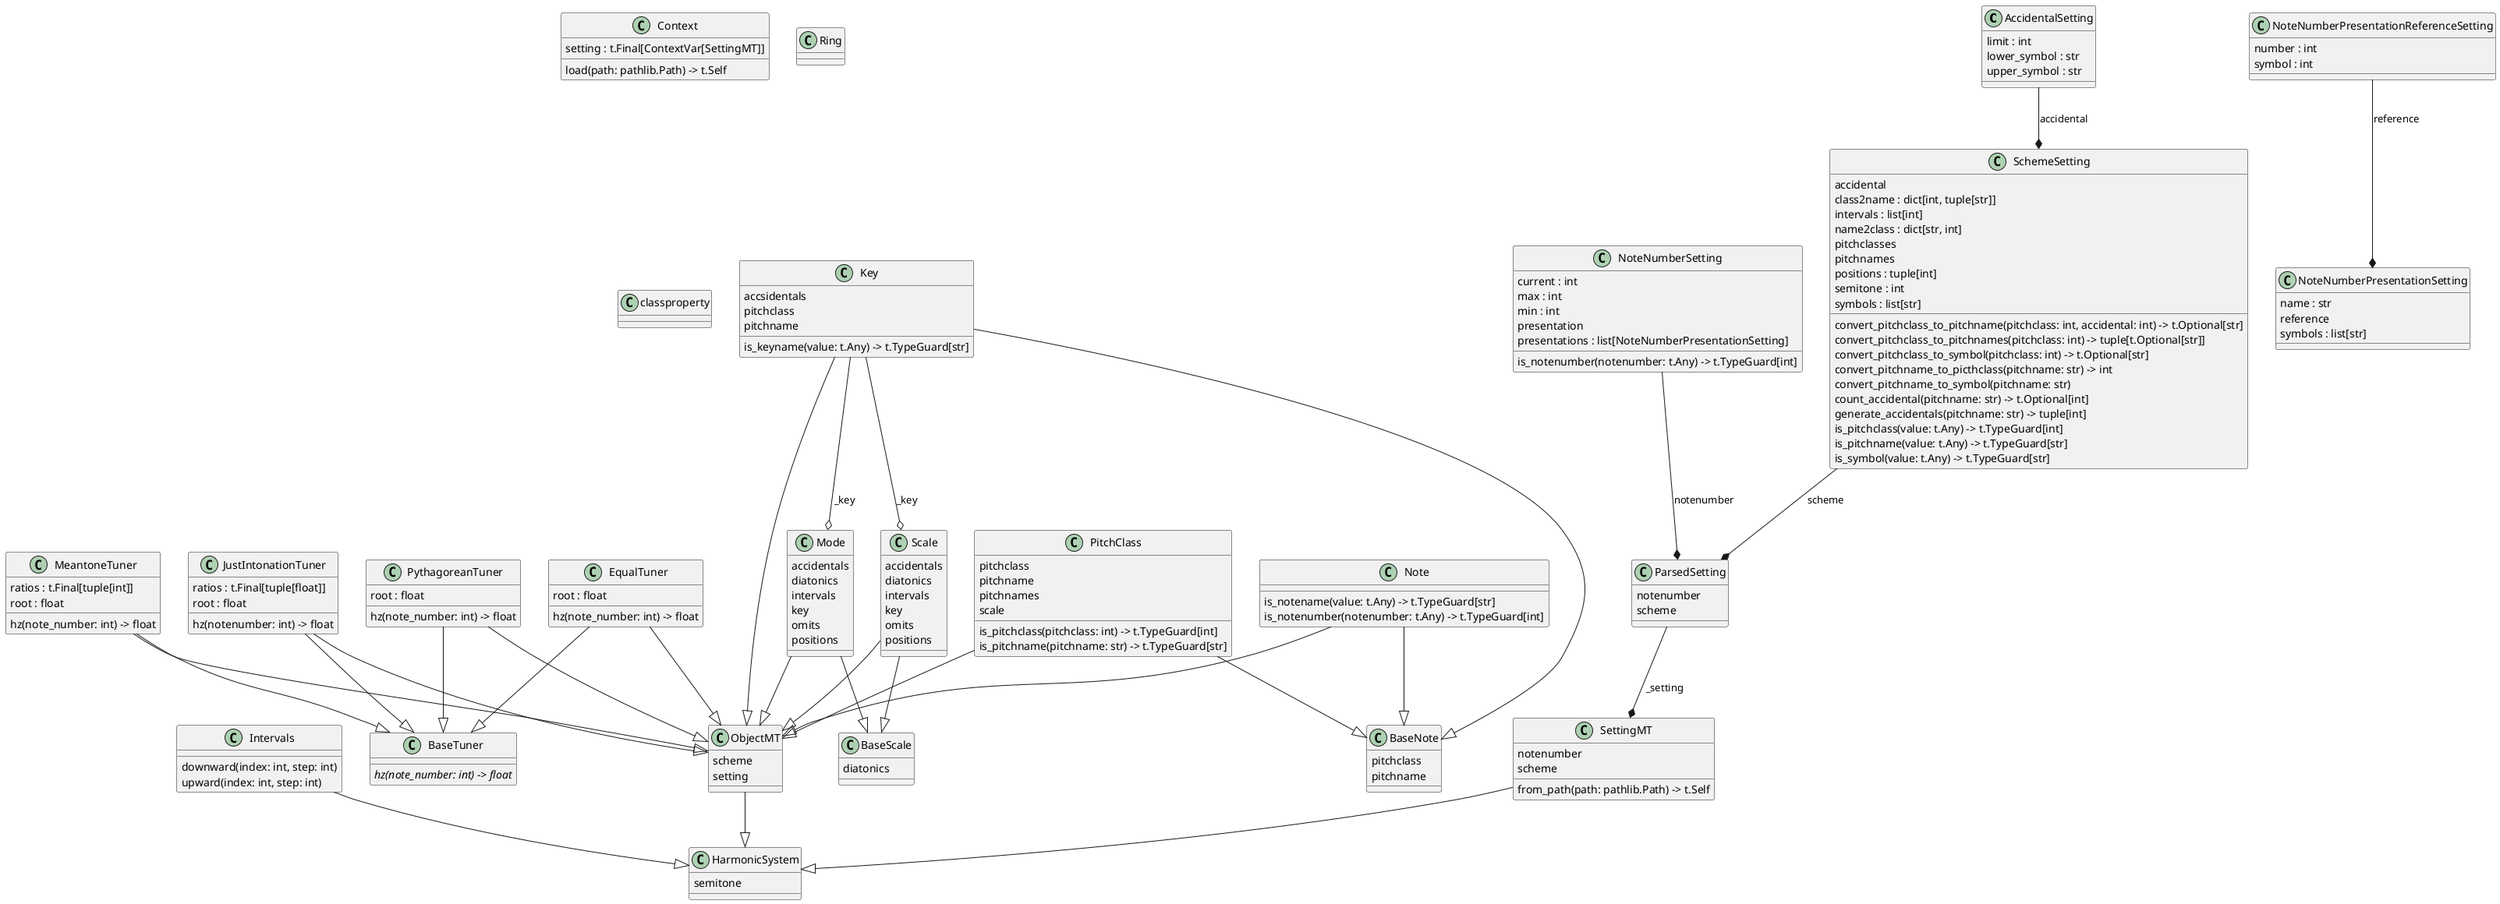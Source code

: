 @startuml classes
set namespaceSeparator none
class "AccidentalSetting" as mt._core.settings.scheme.AccidentalSetting {
  limit : int
  lower_symbol : str
  upper_symbol : str
}
class "BaseNote" as mt.note._base.BaseNote {
  pitchclass
  pitchname
}
class "BaseScale" as mt.scale._base.BaseScale {
  diatonics
}
class "BaseTuner" as mt.tuner._base.BaseTuner {
  {abstract}hz(note_number: int) -> float
}
class "Context" as mt.utils.context.Context {
  setting : t.Final[ContextVar[SettingMT]]
  load(path: pathlib.Path) -> t.Self
}
class "EqualTuner" as mt.tuner.tuner.EqualTuner {
  root : float
  hz(note_number: int) -> float
}
class "HarmonicSystem" as mt._core.shared.harmonicsystem.HarmonicSystem {
  semitone
}
class "Intervals" as mt._core.shared.intervals.Intervals {
  downward(index: int, step: int)
  upward(index: int, step: int)
}
class "JustIntonationTuner" as mt.tuner.tuner.JustIntonationTuner {
  ratios : t.Final[tuple[float]]
  root : float
  hz(notenumber: int) -> float
}
class "Key" as mt.note.key.Key {
  accsidentals
  pitchclass
  pitchname
  is_keyname(value: t.Any) -> t.TypeGuard[str]
}
class "MeantoneTuner" as mt.tuner.tuner.MeantoneTuner {
  ratios : t.Final[tuple[int]]
  root : float
  hz(note_number: int) -> float
}
class "Mode" as mt.scale.mode.Mode {
  accidentals
  diatonics
  intervals
  key
  omits
  positions
}
class "Note" as mt.note.note.Note {
  is_notename(value: t.Any) -> t.TypeGuard[str]
  is_notenumber(notenumber: t.Any) -> t.TypeGuard[int]
}
class "NoteNumberPresentationReferenceSetting" as mt._core.settings.notenumber_presentation.NoteNumberPresentationReferenceSetting {
  number : int
  symbol : int
}
class "NoteNumberPresentationSetting" as mt._core.settings.notenumber_presentation.NoteNumberPresentationSetting {
  name : str
  reference
  symbols : list[str]
}
class "NoteNumberSetting" as mt._core.settings.notenumber.NoteNumberSetting {
  current : int
  max : int
  min : int
  presentation
  presentations : list[NoteNumberPresentationSetting]
  is_notenumber(notenumber: t.Any) -> t.TypeGuard[int]
}
class "ObjectMT" as mt._core.object.ObjectMT {
  scheme
  setting
}
class "ParsedSetting" as mt._core.settings.setting.ParsedSetting {
  notenumber
  scheme
}
class "PitchClass" as mt.note.pitchclass.PitchClass {
  pitchclass
  pitchname
  pitchnames
  scale
  is_pitchclass(pitchclass: int) -> t.TypeGuard[int]
  is_pitchname(pitchname: str) -> t.TypeGuard[str]
}
class "PythagoreanTuner" as mt.tuner.tuner.PythagoreanTuner {
  root : float
  hz(note_number: int) -> float
}
class "Ring" as mt._core.interfaces.ring.Ring {
}
class "Scale" as mt.scale.scale.Scale {
  accidentals
  diatonics
  intervals
  key
  omits
  positions
}
class "SchemeSetting" as mt._core.settings.scheme.SchemeSetting {
  accidental
  class2name : dict[int, tuple[str]]
  intervals : list[int]
  name2class : dict[str, int]
  pitchclasses
  pitchnames
  positions : tuple[int]
  semitone : int
  symbols : list[str]
  convert_pitchclass_to_pitchname(pitchclass: int, accidental: int) -> t.Optional[str]
  convert_pitchclass_to_pitchnames(pitchclass: int) -> tuple[t.Optional[str]]
  convert_pitchclass_to_symbol(pitchclass: int) -> t.Optional[str]
  convert_pitchname_to_picthclass(pitchname: str) -> int
  convert_pitchname_to_symbol(pitchname: str)
  count_accidental(pitchname: str) -> t.Optional[int]
  generate_accidentals(pitchname: str) -> tuple[int]
  is_pitchclass(value: t.Any) -> t.TypeGuard[int]
  is_pitchname(value: t.Any) -> t.TypeGuard[str]
  is_symbol(value: t.Any) -> t.TypeGuard[str]
}
class "SettingMT" as mt._core.setting.SettingMT {
  notenumber
  scheme
  from_path(path: pathlib.Path) -> t.Self
}
class "classproperty" as mt._core.utils.decorators.classproperty {
}
mt._core.object.ObjectMT --|> mt._core.shared.harmonicsystem.HarmonicSystem
mt._core.setting.SettingMT --|> mt._core.shared.harmonicsystem.HarmonicSystem
mt._core.shared.intervals.Intervals --|> mt._core.shared.harmonicsystem.HarmonicSystem
mt.note.key.Key --|> mt._core.object.ObjectMT
mt.note.key.Key --|> mt.note._base.BaseNote
mt.note.note.Note --|> mt._core.object.ObjectMT
mt.note.note.Note --|> mt.note._base.BaseNote
mt.note.pitchclass.PitchClass --|> mt._core.object.ObjectMT
mt.note.pitchclass.PitchClass --|> mt.note._base.BaseNote
mt.scale.mode.Mode --|> mt._core.object.ObjectMT
mt.scale.mode.Mode --|> mt.scale._base.BaseScale
mt.scale.scale.Scale --|> mt._core.object.ObjectMT
mt.scale.scale.Scale --|> mt.scale._base.BaseScale
mt.tuner.tuner.EqualTuner --|> mt._core.object.ObjectMT
mt.tuner.tuner.EqualTuner --|> mt.tuner._base.BaseTuner
mt.tuner.tuner.JustIntonationTuner --|> mt._core.object.ObjectMT
mt.tuner.tuner.JustIntonationTuner --|> mt.tuner._base.BaseTuner
mt.tuner.tuner.MeantoneTuner --|> mt._core.object.ObjectMT
mt.tuner.tuner.MeantoneTuner --|> mt.tuner._base.BaseTuner
mt.tuner.tuner.PythagoreanTuner --|> mt._core.object.ObjectMT
mt.tuner.tuner.PythagoreanTuner --|> mt.tuner._base.BaseTuner
mt._core.settings.notenumber.NoteNumberSetting --* mt._core.settings.setting.ParsedSetting : notenumber
mt._core.settings.notenumber_presentation.NoteNumberPresentationReferenceSetting --* mt._core.settings.notenumber_presentation.NoteNumberPresentationSetting : reference
mt._core.settings.scheme.AccidentalSetting --* mt._core.settings.scheme.SchemeSetting : accidental
mt._core.settings.scheme.SchemeSetting --* mt._core.settings.setting.ParsedSetting : scheme
mt._core.settings.setting.ParsedSetting --* mt._core.setting.SettingMT : _setting
mt.note.key.Key --o mt.scale.mode.Mode : _key
mt.note.key.Key --o mt.scale.scale.Scale : _key
@enduml
